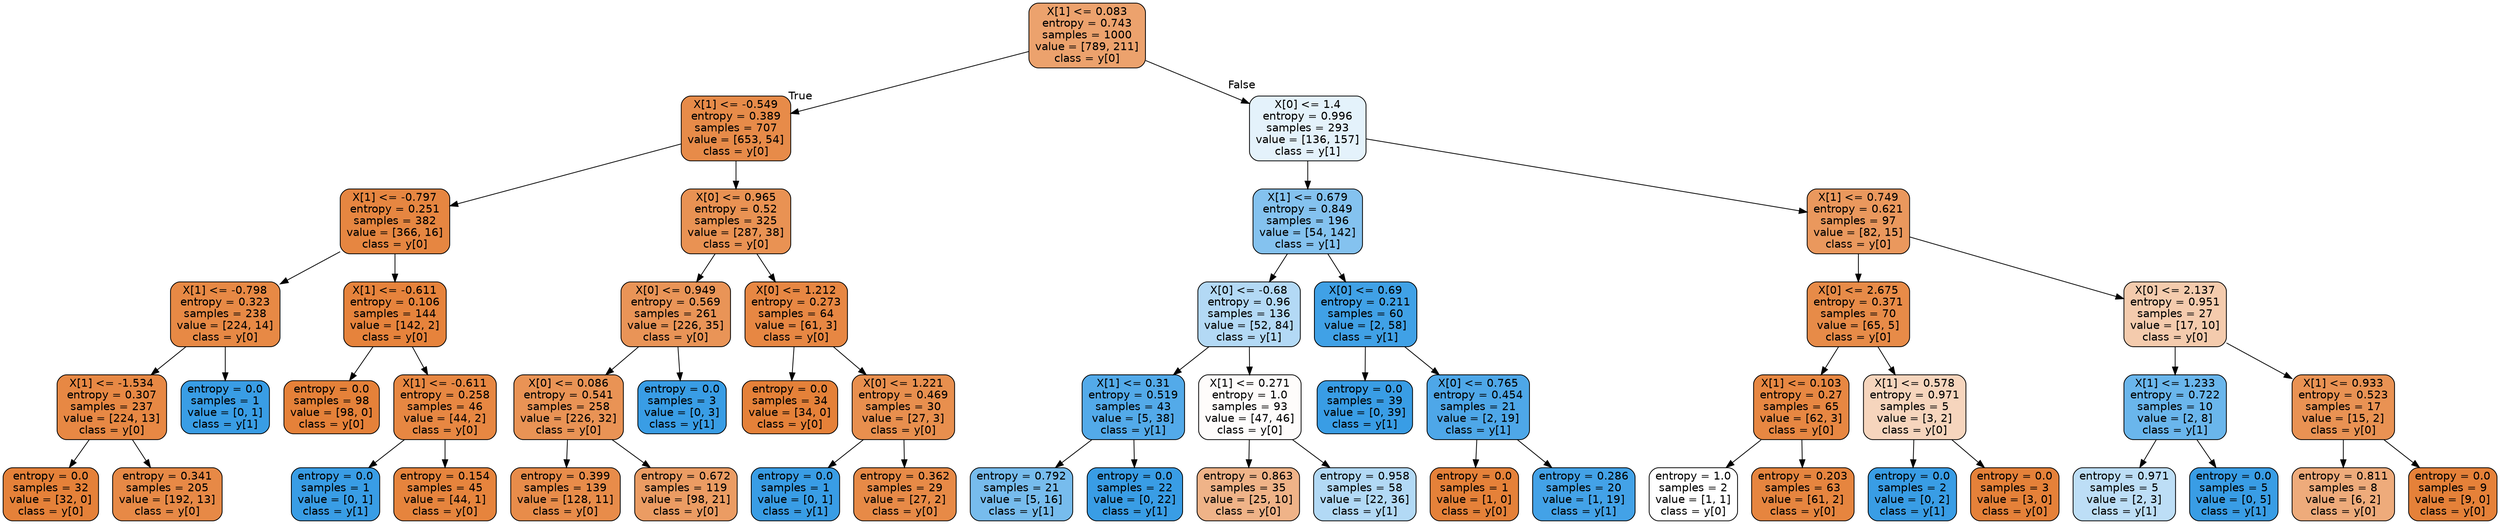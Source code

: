 digraph Tree {
node [shape=box, style="filled, rounded", color="black", fontname=helvetica] ;
edge [fontname=helvetica] ;
0 [label="X[1] <= 0.083\nentropy = 0.743\nsamples = 1000\nvalue = [789, 211]\nclass = y[0]", fillcolor="#e58139bb"] ;
1 [label="X[1] <= -0.549\nentropy = 0.389\nsamples = 707\nvalue = [653, 54]\nclass = y[0]", fillcolor="#e58139ea"] ;
0 -> 1 [labeldistance=2.5, labelangle=45, headlabel="True"] ;
2 [label="X[1] <= -0.797\nentropy = 0.251\nsamples = 382\nvalue = [366, 16]\nclass = y[0]", fillcolor="#e58139f4"] ;
1 -> 2 ;
3 [label="X[1] <= -0.798\nentropy = 0.323\nsamples = 238\nvalue = [224, 14]\nclass = y[0]", fillcolor="#e58139ef"] ;
2 -> 3 ;
4 [label="X[1] <= -1.534\nentropy = 0.307\nsamples = 237\nvalue = [224, 13]\nclass = y[0]", fillcolor="#e58139f0"] ;
3 -> 4 ;
5 [label="entropy = 0.0\nsamples = 32\nvalue = [32, 0]\nclass = y[0]", fillcolor="#e58139ff"] ;
4 -> 5 ;
6 [label="entropy = 0.341\nsamples = 205\nvalue = [192, 13]\nclass = y[0]", fillcolor="#e58139ee"] ;
4 -> 6 ;
7 [label="entropy = 0.0\nsamples = 1\nvalue = [0, 1]\nclass = y[1]", fillcolor="#399de5ff"] ;
3 -> 7 ;
8 [label="X[1] <= -0.611\nentropy = 0.106\nsamples = 144\nvalue = [142, 2]\nclass = y[0]", fillcolor="#e58139fb"] ;
2 -> 8 ;
9 [label="entropy = 0.0\nsamples = 98\nvalue = [98, 0]\nclass = y[0]", fillcolor="#e58139ff"] ;
8 -> 9 ;
10 [label="X[1] <= -0.611\nentropy = 0.258\nsamples = 46\nvalue = [44, 2]\nclass = y[0]", fillcolor="#e58139f3"] ;
8 -> 10 ;
11 [label="entropy = 0.0\nsamples = 1\nvalue = [0, 1]\nclass = y[1]", fillcolor="#399de5ff"] ;
10 -> 11 ;
12 [label="entropy = 0.154\nsamples = 45\nvalue = [44, 1]\nclass = y[0]", fillcolor="#e58139f9"] ;
10 -> 12 ;
13 [label="X[0] <= 0.965\nentropy = 0.52\nsamples = 325\nvalue = [287, 38]\nclass = y[0]", fillcolor="#e58139dd"] ;
1 -> 13 ;
14 [label="X[0] <= 0.949\nentropy = 0.569\nsamples = 261\nvalue = [226, 35]\nclass = y[0]", fillcolor="#e58139d8"] ;
13 -> 14 ;
15 [label="X[0] <= 0.086\nentropy = 0.541\nsamples = 258\nvalue = [226, 32]\nclass = y[0]", fillcolor="#e58139db"] ;
14 -> 15 ;
16 [label="entropy = 0.399\nsamples = 139\nvalue = [128, 11]\nclass = y[0]", fillcolor="#e58139e9"] ;
15 -> 16 ;
17 [label="entropy = 0.672\nsamples = 119\nvalue = [98, 21]\nclass = y[0]", fillcolor="#e58139c8"] ;
15 -> 17 ;
18 [label="entropy = 0.0\nsamples = 3\nvalue = [0, 3]\nclass = y[1]", fillcolor="#399de5ff"] ;
14 -> 18 ;
19 [label="X[0] <= 1.212\nentropy = 0.273\nsamples = 64\nvalue = [61, 3]\nclass = y[0]", fillcolor="#e58139f2"] ;
13 -> 19 ;
20 [label="entropy = 0.0\nsamples = 34\nvalue = [34, 0]\nclass = y[0]", fillcolor="#e58139ff"] ;
19 -> 20 ;
21 [label="X[0] <= 1.221\nentropy = 0.469\nsamples = 30\nvalue = [27, 3]\nclass = y[0]", fillcolor="#e58139e3"] ;
19 -> 21 ;
22 [label="entropy = 0.0\nsamples = 1\nvalue = [0, 1]\nclass = y[1]", fillcolor="#399de5ff"] ;
21 -> 22 ;
23 [label="entropy = 0.362\nsamples = 29\nvalue = [27, 2]\nclass = y[0]", fillcolor="#e58139ec"] ;
21 -> 23 ;
24 [label="X[0] <= 1.4\nentropy = 0.996\nsamples = 293\nvalue = [136, 157]\nclass = y[1]", fillcolor="#399de522"] ;
0 -> 24 [labeldistance=2.5, labelangle=-45, headlabel="False"] ;
25 [label="X[1] <= 0.679\nentropy = 0.849\nsamples = 196\nvalue = [54, 142]\nclass = y[1]", fillcolor="#399de59e"] ;
24 -> 25 ;
26 [label="X[0] <= -0.68\nentropy = 0.96\nsamples = 136\nvalue = [52, 84]\nclass = y[1]", fillcolor="#399de561"] ;
25 -> 26 ;
27 [label="X[1] <= 0.31\nentropy = 0.519\nsamples = 43\nvalue = [5, 38]\nclass = y[1]", fillcolor="#399de5dd"] ;
26 -> 27 ;
28 [label="entropy = 0.792\nsamples = 21\nvalue = [5, 16]\nclass = y[1]", fillcolor="#399de5af"] ;
27 -> 28 ;
29 [label="entropy = 0.0\nsamples = 22\nvalue = [0, 22]\nclass = y[1]", fillcolor="#399de5ff"] ;
27 -> 29 ;
30 [label="X[1] <= 0.271\nentropy = 1.0\nsamples = 93\nvalue = [47, 46]\nclass = y[0]", fillcolor="#e5813905"] ;
26 -> 30 ;
31 [label="entropy = 0.863\nsamples = 35\nvalue = [25, 10]\nclass = y[0]", fillcolor="#e5813999"] ;
30 -> 31 ;
32 [label="entropy = 0.958\nsamples = 58\nvalue = [22, 36]\nclass = y[1]", fillcolor="#399de563"] ;
30 -> 32 ;
33 [label="X[0] <= 0.69\nentropy = 0.211\nsamples = 60\nvalue = [2, 58]\nclass = y[1]", fillcolor="#399de5f6"] ;
25 -> 33 ;
34 [label="entropy = 0.0\nsamples = 39\nvalue = [0, 39]\nclass = y[1]", fillcolor="#399de5ff"] ;
33 -> 34 ;
35 [label="X[0] <= 0.765\nentropy = 0.454\nsamples = 21\nvalue = [2, 19]\nclass = y[1]", fillcolor="#399de5e4"] ;
33 -> 35 ;
36 [label="entropy = 0.0\nsamples = 1\nvalue = [1, 0]\nclass = y[0]", fillcolor="#e58139ff"] ;
35 -> 36 ;
37 [label="entropy = 0.286\nsamples = 20\nvalue = [1, 19]\nclass = y[1]", fillcolor="#399de5f2"] ;
35 -> 37 ;
38 [label="X[1] <= 0.749\nentropy = 0.621\nsamples = 97\nvalue = [82, 15]\nclass = y[0]", fillcolor="#e58139d0"] ;
24 -> 38 ;
39 [label="X[0] <= 2.675\nentropy = 0.371\nsamples = 70\nvalue = [65, 5]\nclass = y[0]", fillcolor="#e58139eb"] ;
38 -> 39 ;
40 [label="X[1] <= 0.103\nentropy = 0.27\nsamples = 65\nvalue = [62, 3]\nclass = y[0]", fillcolor="#e58139f3"] ;
39 -> 40 ;
41 [label="entropy = 1.0\nsamples = 2\nvalue = [1, 1]\nclass = y[0]", fillcolor="#e5813900"] ;
40 -> 41 ;
42 [label="entropy = 0.203\nsamples = 63\nvalue = [61, 2]\nclass = y[0]", fillcolor="#e58139f7"] ;
40 -> 42 ;
43 [label="X[1] <= 0.578\nentropy = 0.971\nsamples = 5\nvalue = [3, 2]\nclass = y[0]", fillcolor="#e5813955"] ;
39 -> 43 ;
44 [label="entropy = 0.0\nsamples = 2\nvalue = [0, 2]\nclass = y[1]", fillcolor="#399de5ff"] ;
43 -> 44 ;
45 [label="entropy = 0.0\nsamples = 3\nvalue = [3, 0]\nclass = y[0]", fillcolor="#e58139ff"] ;
43 -> 45 ;
46 [label="X[0] <= 2.137\nentropy = 0.951\nsamples = 27\nvalue = [17, 10]\nclass = y[0]", fillcolor="#e5813969"] ;
38 -> 46 ;
47 [label="X[1] <= 1.233\nentropy = 0.722\nsamples = 10\nvalue = [2, 8]\nclass = y[1]", fillcolor="#399de5bf"] ;
46 -> 47 ;
48 [label="entropy = 0.971\nsamples = 5\nvalue = [2, 3]\nclass = y[1]", fillcolor="#399de555"] ;
47 -> 48 ;
49 [label="entropy = 0.0\nsamples = 5\nvalue = [0, 5]\nclass = y[1]", fillcolor="#399de5ff"] ;
47 -> 49 ;
50 [label="X[1] <= 0.933\nentropy = 0.523\nsamples = 17\nvalue = [15, 2]\nclass = y[0]", fillcolor="#e58139dd"] ;
46 -> 50 ;
51 [label="entropy = 0.811\nsamples = 8\nvalue = [6, 2]\nclass = y[0]", fillcolor="#e58139aa"] ;
50 -> 51 ;
52 [label="entropy = 0.0\nsamples = 9\nvalue = [9, 0]\nclass = y[0]", fillcolor="#e58139ff"] ;
50 -> 52 ;
}